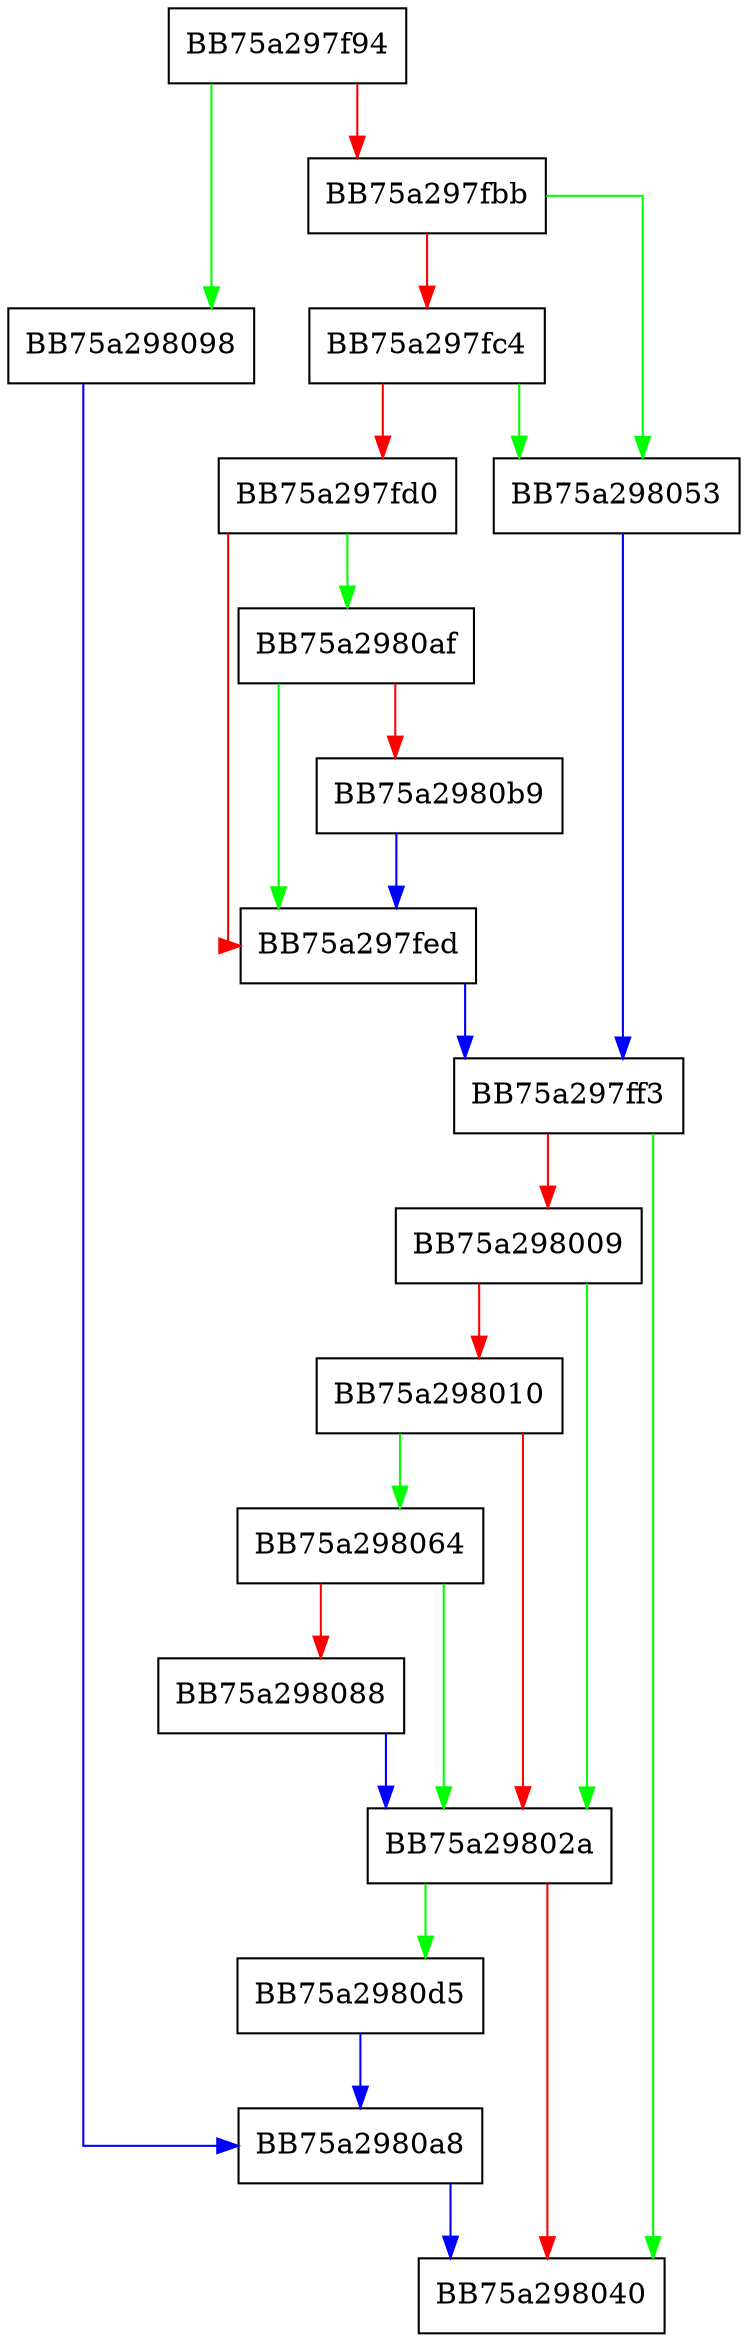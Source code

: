 digraph sqlite3ExprCodeGetColumnOfTable {
  node [shape="box"];
  graph [splines=ortho];
  BB75a297f94 -> BB75a298098 [color="green"];
  BB75a297f94 -> BB75a297fbb [color="red"];
  BB75a297fbb -> BB75a298053 [color="green"];
  BB75a297fbb -> BB75a297fc4 [color="red"];
  BB75a297fc4 -> BB75a298053 [color="green"];
  BB75a297fc4 -> BB75a297fd0 [color="red"];
  BB75a297fd0 -> BB75a2980af [color="green"];
  BB75a297fd0 -> BB75a297fed [color="red"];
  BB75a297fed -> BB75a297ff3 [color="blue"];
  BB75a297ff3 -> BB75a298040 [color="green"];
  BB75a297ff3 -> BB75a298009 [color="red"];
  BB75a298009 -> BB75a29802a [color="green"];
  BB75a298009 -> BB75a298010 [color="red"];
  BB75a298010 -> BB75a298064 [color="green"];
  BB75a298010 -> BB75a29802a [color="red"];
  BB75a29802a -> BB75a2980d5 [color="green"];
  BB75a29802a -> BB75a298040 [color="red"];
  BB75a298053 -> BB75a297ff3 [color="blue"];
  BB75a298064 -> BB75a29802a [color="green"];
  BB75a298064 -> BB75a298088 [color="red"];
  BB75a298088 -> BB75a29802a [color="blue"];
  BB75a298098 -> BB75a2980a8 [color="blue"];
  BB75a2980a8 -> BB75a298040 [color="blue"];
  BB75a2980af -> BB75a297fed [color="green"];
  BB75a2980af -> BB75a2980b9 [color="red"];
  BB75a2980b9 -> BB75a297fed [color="blue"];
  BB75a2980d5 -> BB75a2980a8 [color="blue"];
}